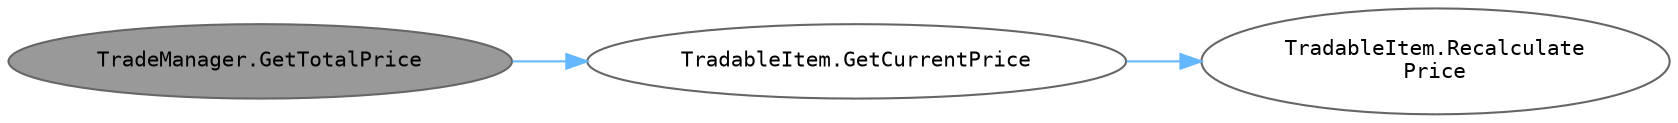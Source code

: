 digraph "TradeManager.GetTotalPrice"
{
 // INTERACTIVE_SVG=YES
 // LATEX_PDF_SIZE
  bgcolor="transparent";
  edge [fontname=Helvetica,fontsize=10,labelfontname=Helvetica,labelfontsize=10];
  node [fontname=Helvetica,fontsize=10,fontname=Consolas fontsize=10 style=filled height=0.2 width=0.4 margin=0.1];
  rankdir="LR";
  Node1 [id="Node000001",label="TradeManager.GetTotalPrice",height=0.2,width=0.4,color="gray40", fillcolor="grey60", style="filled", fontcolor="black",tooltip="지정된 아이템과 수량에 대한 총 가격을 계산합니다."];
  Node1 -> Node2 [id="edge1_Node000001_Node000002",color="steelblue1",style="solid",tooltip=" "];
  Node2 [id="Node000002",label="TradableItem.GetCurrentPrice",height=0.2,width=0.4,color="grey40", fillcolor="white", style="filled",URL="$class_tradable_item.html#ab67b178b6fde23d719e4a20964e58499",tooltip="현재 가격을 반환합니다. 아직 초기화되지 않았다면 RecalculatePrice()를 호출하여 basePrice ± fluctuation 범위에서 랜덤으로 결정한 후,..."];
  Node2 -> Node3 [id="edge2_Node000002_Node000003",color="steelblue1",style="solid",tooltip=" "];
  Node3 [id="Node000003",label="TradableItem.Recalculate\lPrice",height=0.2,width=0.4,color="grey40", fillcolor="white", style="filled",URL="$class_tradable_item.html#a489fb9d4a846f4e4f0fc245c1eb39a29",tooltip="외부에서 가격을 갱신할 필요가 있을 때 호출합니다. basePrice ± fluctuation 범위 내에서 새로 랜덤으로 가격을 계산합니다. 음수가 되지 않도록 보정합니다."];
}
